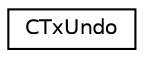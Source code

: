 digraph "Graphical Class Hierarchy"
{
 // LATEX_PDF_SIZE
  edge [fontname="Helvetica",fontsize="10",labelfontname="Helvetica",labelfontsize="10"];
  node [fontname="Helvetica",fontsize="10",shape=record];
  rankdir="LR";
  Node0 [label="CTxUndo",height=0.2,width=0.4,color="black", fillcolor="white", style="filled",URL="$class_c_tx_undo.html",tooltip=" "];
}

